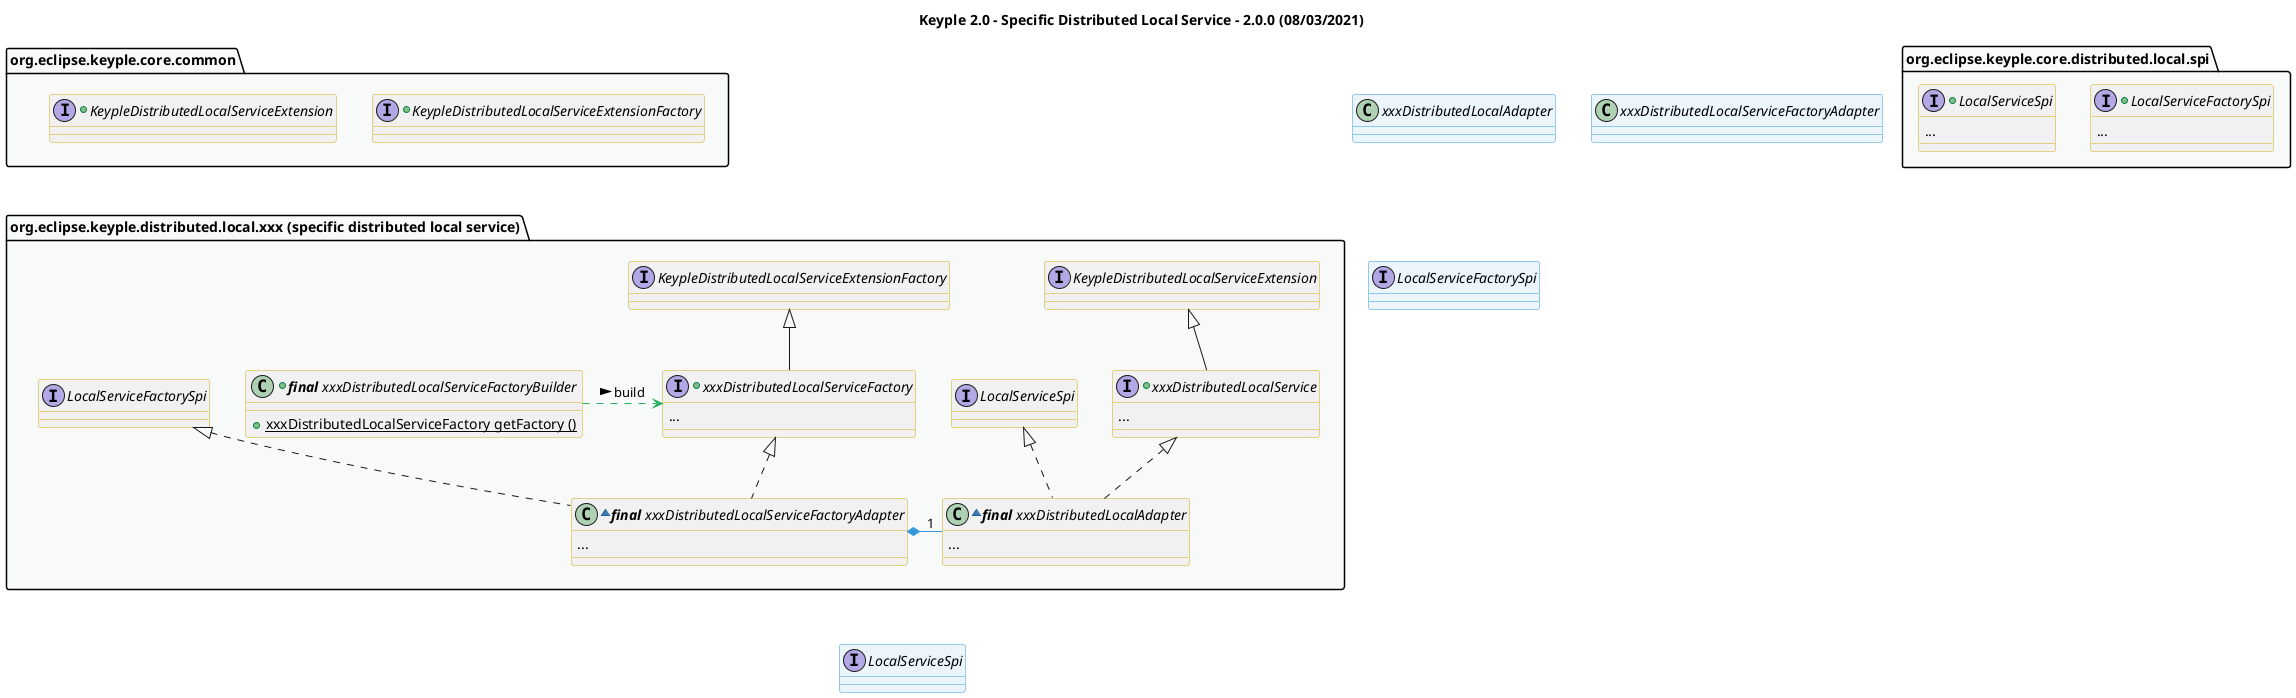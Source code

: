 @startuml
title
    Keyple 2.0 - Specific Distributed Local Service - 2.0.0 (08/03/2021)
end title

' == THEME ==

'Couleurs issues de : https://htmlcolorcodes.com/fr/tableau-de-couleur/tableau-de-couleur-design-plat/
!define C_GREY1 F8F9F9
!define C_GREY2 F2F3F4
!define C_GREY3 E5E7E9
!define C_GREY4 D7DBDD
!define C_GREY5 CACFD2
!define C_GREY6 BDC3C7
!define C_LINK 3498DB
!define C_USE 27AE60

skinparam Shadowing false
skinparam ClassFontStyle italic
skinparam ClassBorderColor #D4AC0D
skinparam stereotypeABorderColor #A9DCDF
skinparam stereotypeIBorderColor #B4A7E5
skinparam stereotypeCBorderColor #ADD1B2
skinparam stereotypeEBorderColor #EB93DF
' Red
skinparam ClassBackgroundColor<<red>> #FDEDEC
skinparam ClassBorderColor<<red>> #E74C3C
hide <<red>> stereotype
' Purple
skinparam ClassBackgroundColor<<purple>> #F4ECF7
skinparam ClassBorderColor<<purple>> #8E44AD
hide <<purple>> stereotype
' blue
skinparam ClassBackgroundColor<<blue>> #EBF5FB
skinparam ClassBorderColor<<blue>> #3498DB
hide <<blue>> stereotype
' Green
skinparam ClassBackgroundColor<<green>> #E9F7EF
skinparam ClassBorderColor<<green>> #27AE60
hide <<green>> stereotype
' Grey
skinparam ClassBackgroundColor<<grey>> #EAECEE
skinparam ClassBorderColor<<grey>> #2C3E50
hide <<grey>> stereotype

' == CONTENT ==

package "org.eclipse.keyple.core.common" as commonsApi {
    +interface KeypleDistributedLocalServiceExtensionFactory {
    }
    +interface KeypleDistributedLocalServiceExtension {
    }
}

package "org.eclipse.keyple.core.distributed.local.spi" as distributedLocalSpi {
    +interface LocalServiceFactorySpi {
        ...
    }
    +interface LocalServiceSpi {
        ...
    }
}

package "org.eclipse.keyple.distributed.local.xxx (specific distributed local service)" as specificDistributedLocalApi {
    +class "**final** xxxDistributedLocalServiceFactoryBuilder" as xxxDistributedLocalServiceFactoryBuilder {
        +{static} xxxDistributedLocalServiceFactory getFactory ()
    }
    +interface xxxDistributedLocalServiceFactory extends KeypleDistributedLocalServiceExtensionFactory {
        ...
    }
    +interface xxxDistributedLocalService extends KeypleDistributedLocalServiceExtension {
        ...
    }
    ' Adapters
    ~class "**final** xxxDistributedLocalServiceFactoryAdapter" as xxxDistributedLocalServiceFactoryAdapter implements xxxDistributedLocalServiceFactory, LocalServiceFactorySpi {
        ...
    }
    ~class "**final** xxxDistributedLocalAdapter" as xxxDistributedLocalAdapter implements xxxDistributedLocalService, LocalServiceSpi {
        ...
    }
}

' Associations

xxxDistributedLocalServiceFactoryBuilder .right.> xxxDistributedLocalServiceFactory #C_USE : build >
xxxDistributedLocalServiceFactoryAdapter *- "1" xxxDistributedLocalAdapter #C_LINK

' == LAYOUT ==

commonsApi -[hidden]- specificDistributedLocalApi
xxxDistributedLocalAdapter -[hidden]- LocalServiceSpi
xxxDistributedLocalServiceFactoryAdapter -[hidden]- LocalServiceSpi

' == STYLE ==

package commonsApi #C_GREY1 {}
package distributedLocalSpi #C_GREY1 {}
package specificDistributedLocalApi #C_GREY1 {}

class xxxDistributedLocalAdapter <<blue>>
class xxxDistributedLocalServiceFactoryAdapter <<blue>>
interface LocalServiceFactorySpi <<blue>>
interface LocalServiceSpi <<blue>>

@enduml
